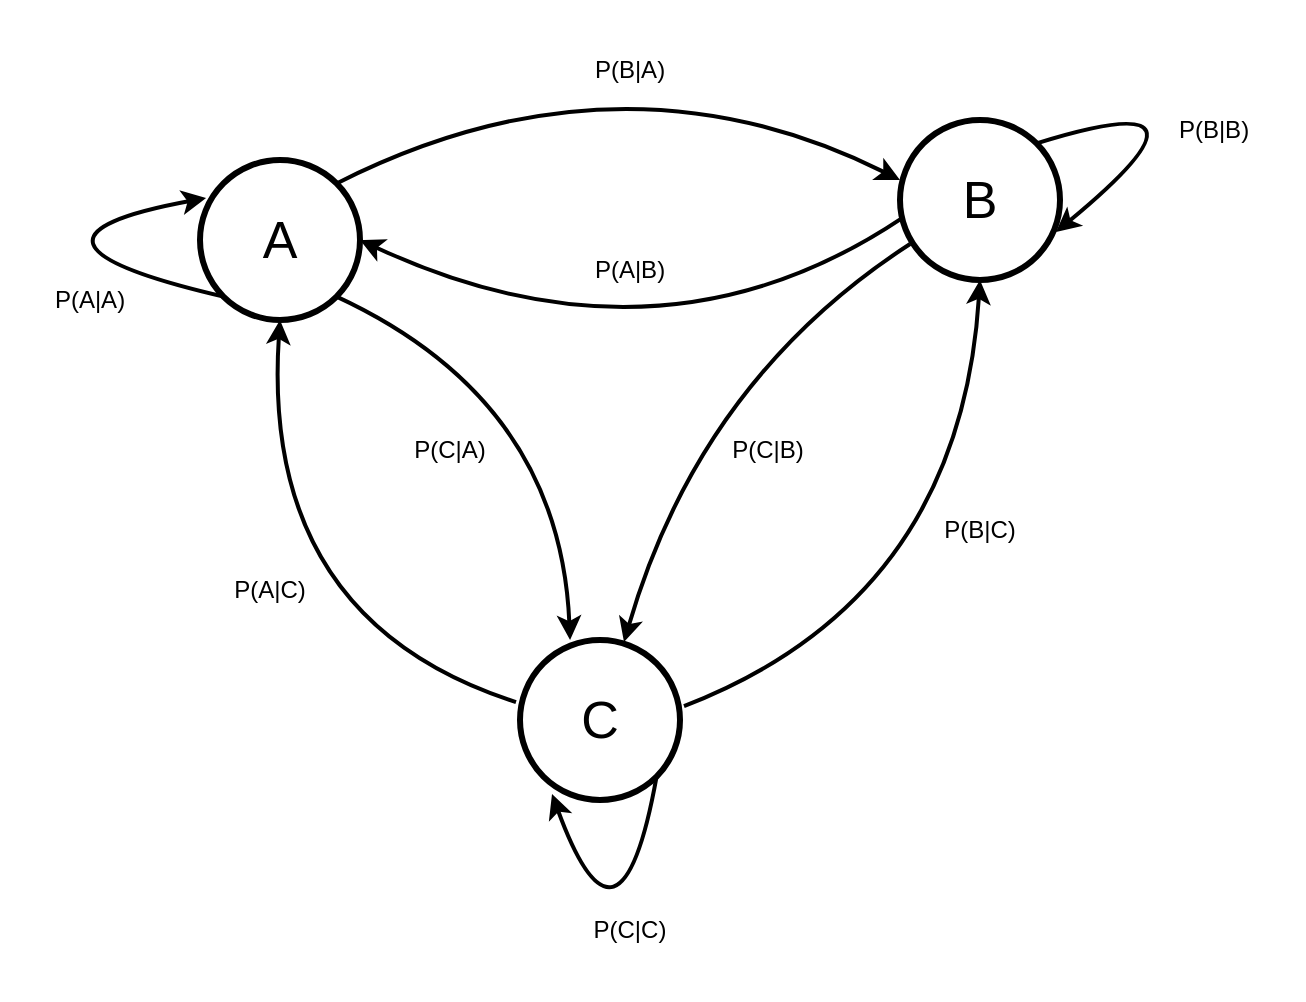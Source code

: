 <mxfile version="21.3.7" type="device">
  <diagram name="Página-1" id="fSEI32pJEVXr4jEgXODm">
    <mxGraphModel dx="794" dy="574" grid="1" gridSize="10" guides="1" tooltips="1" connect="1" arrows="1" fold="1" page="1" pageScale="1" pageWidth="827" pageHeight="1169" math="0" shadow="0">
      <root>
        <mxCell id="0" />
        <mxCell id="1" parent="0" />
        <mxCell id="dFjh2hgBl-73jUdQEotD-1" value="" style="ellipse;whiteSpace=wrap;html=1;aspect=fixed;strokeWidth=3;" parent="1" vertex="1">
          <mxGeometry x="130" y="110" width="80" height="80" as="geometry" />
        </mxCell>
        <mxCell id="dFjh2hgBl-73jUdQEotD-3" value="" style="ellipse;whiteSpace=wrap;html=1;aspect=fixed;strokeWidth=3;" parent="1" vertex="1">
          <mxGeometry x="290" y="350" width="80" height="80" as="geometry" />
        </mxCell>
        <mxCell id="dFjh2hgBl-73jUdQEotD-4" value="" style="ellipse;whiteSpace=wrap;html=1;aspect=fixed;strokeWidth=3;" parent="1" vertex="1">
          <mxGeometry x="480" y="90" width="80" height="80" as="geometry" />
        </mxCell>
        <mxCell id="dFjh2hgBl-73jUdQEotD-9" value="" style="curved=1;endArrow=classic;html=1;rounded=0;entryX=0.5;entryY=1;entryDx=0;entryDy=0;exitX=1.025;exitY=0.413;exitDx=0;exitDy=0;exitPerimeter=0;strokeWidth=2;" parent="1" source="dFjh2hgBl-73jUdQEotD-3" target="dFjh2hgBl-73jUdQEotD-4" edge="1">
          <mxGeometry width="50" height="50" relative="1" as="geometry">
            <mxPoint x="380" y="320" as="sourcePoint" />
            <mxPoint x="430" y="270" as="targetPoint" />
            <Array as="points">
              <mxPoint x="510" y="330" />
            </Array>
          </mxGeometry>
        </mxCell>
        <mxCell id="dFjh2hgBl-73jUdQEotD-10" value="" style="curved=1;endArrow=classic;html=1;rounded=0;exitX=0.063;exitY=0.775;exitDx=0;exitDy=0;exitPerimeter=0;entryX=0.65;entryY=0.013;entryDx=0;entryDy=0;entryPerimeter=0;strokeWidth=2;" parent="1" source="dFjh2hgBl-73jUdQEotD-4" target="dFjh2hgBl-73jUdQEotD-3" edge="1">
          <mxGeometry width="50" height="50" relative="1" as="geometry">
            <mxPoint x="380" y="320" as="sourcePoint" />
            <mxPoint x="430" y="270" as="targetPoint" />
            <Array as="points">
              <mxPoint x="380" y="220" />
            </Array>
          </mxGeometry>
        </mxCell>
        <mxCell id="dFjh2hgBl-73jUdQEotD-11" value="" style="curved=1;endArrow=classic;html=1;rounded=0;entryX=0;entryY=0.375;entryDx=0;entryDy=0;entryPerimeter=0;exitX=1;exitY=0;exitDx=0;exitDy=0;strokeWidth=2;" parent="1" source="dFjh2hgBl-73jUdQEotD-1" target="dFjh2hgBl-73jUdQEotD-4" edge="1">
          <mxGeometry width="50" height="50" relative="1" as="geometry">
            <mxPoint x="380" y="320" as="sourcePoint" />
            <mxPoint x="430" y="270" as="targetPoint" />
            <Array as="points">
              <mxPoint x="340" y="50" />
            </Array>
          </mxGeometry>
        </mxCell>
        <mxCell id="dFjh2hgBl-73jUdQEotD-12" value="" style="curved=1;endArrow=classic;html=1;rounded=0;entryX=1;entryY=0.5;entryDx=0;entryDy=0;exitX=0.013;exitY=0.613;exitDx=0;exitDy=0;exitPerimeter=0;strokeWidth=2;" parent="1" source="dFjh2hgBl-73jUdQEotD-4" target="dFjh2hgBl-73jUdQEotD-1" edge="1">
          <mxGeometry width="50" height="50" relative="1" as="geometry">
            <mxPoint x="380" y="320" as="sourcePoint" />
            <mxPoint x="430" y="270" as="targetPoint" />
            <Array as="points">
              <mxPoint x="360" y="220" />
            </Array>
          </mxGeometry>
        </mxCell>
        <mxCell id="dFjh2hgBl-73jUdQEotD-13" value="" style="curved=1;endArrow=classic;html=1;rounded=0;exitX=1;exitY=1;exitDx=0;exitDy=0;entryX=0.313;entryY=0;entryDx=0;entryDy=0;entryPerimeter=0;strokeWidth=2;" parent="1" source="dFjh2hgBl-73jUdQEotD-1" target="dFjh2hgBl-73jUdQEotD-3" edge="1">
          <mxGeometry width="50" height="50" relative="1" as="geometry">
            <mxPoint x="380" y="320" as="sourcePoint" />
            <mxPoint x="430" y="270" as="targetPoint" />
            <Array as="points">
              <mxPoint x="310" y="230" />
            </Array>
          </mxGeometry>
        </mxCell>
        <mxCell id="dFjh2hgBl-73jUdQEotD-14" value="" style="curved=1;endArrow=classic;html=1;rounded=0;entryX=0.5;entryY=1;entryDx=0;entryDy=0;exitX=-0.025;exitY=0.388;exitDx=0;exitDy=0;exitPerimeter=0;strokeWidth=2;" parent="1" source="dFjh2hgBl-73jUdQEotD-3" target="dFjh2hgBl-73jUdQEotD-1" edge="1">
          <mxGeometry width="50" height="50" relative="1" as="geometry">
            <mxPoint x="380" y="320" as="sourcePoint" />
            <mxPoint x="430" y="270" as="targetPoint" />
            <Array as="points">
              <mxPoint x="160" y="340" />
            </Array>
          </mxGeometry>
        </mxCell>
        <mxCell id="dFjh2hgBl-73jUdQEotD-16" value="A" style="text;html=1;strokeColor=none;fillColor=none;align=center;verticalAlign=middle;whiteSpace=wrap;rounded=0;fontSize=26;" parent="1" vertex="1">
          <mxGeometry x="140" y="135" width="60" height="30" as="geometry" />
        </mxCell>
        <mxCell id="dFjh2hgBl-73jUdQEotD-17" value="B" style="text;html=1;strokeColor=none;fillColor=none;align=center;verticalAlign=middle;whiteSpace=wrap;rounded=0;fontSize=26;" parent="1" vertex="1">
          <mxGeometry x="490" y="115" width="60" height="30" as="geometry" />
        </mxCell>
        <mxCell id="dFjh2hgBl-73jUdQEotD-18" value="C" style="text;html=1;strokeColor=none;fillColor=none;align=center;verticalAlign=middle;whiteSpace=wrap;rounded=0;fontSize=26;" parent="1" vertex="1">
          <mxGeometry x="300" y="375" width="60" height="30" as="geometry" />
        </mxCell>
        <mxCell id="dFjh2hgBl-73jUdQEotD-22" value="P(B|A)" style="text;html=1;strokeColor=none;fillColor=none;align=center;verticalAlign=middle;whiteSpace=wrap;rounded=0;" parent="1" vertex="1">
          <mxGeometry x="300" y="30" width="90" height="70" as="geometry" />
        </mxCell>
        <mxCell id="dFjh2hgBl-73jUdQEotD-26" value="P(A|B)" style="text;html=1;strokeColor=none;fillColor=none;align=center;verticalAlign=middle;whiteSpace=wrap;rounded=0;" parent="1" vertex="1">
          <mxGeometry x="300" y="130" width="90" height="70" as="geometry" />
        </mxCell>
        <mxCell id="dFjh2hgBl-73jUdQEotD-27" value="P(B|C)" style="text;html=1;strokeColor=none;fillColor=none;align=center;verticalAlign=middle;whiteSpace=wrap;rounded=0;" parent="1" vertex="1">
          <mxGeometry x="475" y="260" width="90" height="70" as="geometry" />
        </mxCell>
        <mxCell id="dFjh2hgBl-73jUdQEotD-28" value="P(C|B)" style="text;html=1;strokeColor=none;fillColor=none;align=center;verticalAlign=middle;whiteSpace=wrap;rounded=0;" parent="1" vertex="1">
          <mxGeometry x="369" y="220" width="90" height="70" as="geometry" />
        </mxCell>
        <mxCell id="dFjh2hgBl-73jUdQEotD-29" value="P(A|C)" style="text;html=1;strokeColor=none;fillColor=none;align=center;verticalAlign=middle;whiteSpace=wrap;rounded=0;" parent="1" vertex="1">
          <mxGeometry x="120" y="290" width="90" height="70" as="geometry" />
        </mxCell>
        <mxCell id="dFjh2hgBl-73jUdQEotD-31" value="P(C|A)" style="text;html=1;strokeColor=none;fillColor=none;align=center;verticalAlign=middle;whiteSpace=wrap;rounded=0;" parent="1" vertex="1">
          <mxGeometry x="210" y="220" width="90" height="70" as="geometry" />
        </mxCell>
        <mxCell id="f6AgLBaqjSCD0AWz8QDj-1" value="" style="curved=1;endArrow=classic;html=1;rounded=0;entryX=0.2;entryY=0.963;entryDx=0;entryDy=0;entryPerimeter=0;exitX=1;exitY=1;exitDx=0;exitDy=0;strokeWidth=2;" edge="1" parent="1" source="dFjh2hgBl-73jUdQEotD-3" target="dFjh2hgBl-73jUdQEotD-3">
          <mxGeometry width="50" height="50" relative="1" as="geometry">
            <mxPoint x="380" y="320" as="sourcePoint" />
            <mxPoint x="430" y="270" as="targetPoint" />
            <Array as="points">
              <mxPoint x="340" y="520" />
            </Array>
          </mxGeometry>
        </mxCell>
        <mxCell id="f6AgLBaqjSCD0AWz8QDj-2" value="" style="curved=1;endArrow=classic;html=1;rounded=0;entryX=0.975;entryY=0.7;entryDx=0;entryDy=0;exitX=1;exitY=0;exitDx=0;exitDy=0;strokeWidth=2;entryPerimeter=0;" edge="1" parent="1" source="dFjh2hgBl-73jUdQEotD-4" target="dFjh2hgBl-73jUdQEotD-4">
          <mxGeometry width="50" height="50" relative="1" as="geometry">
            <mxPoint x="642" y="79" as="sourcePoint" />
            <mxPoint x="590" y="88" as="targetPoint" />
            <Array as="points">
              <mxPoint x="650" y="70" />
            </Array>
          </mxGeometry>
        </mxCell>
        <mxCell id="f6AgLBaqjSCD0AWz8QDj-3" value="" style="curved=1;endArrow=classic;html=1;rounded=0;entryX=0.038;entryY=0.238;entryDx=0;entryDy=0;entryPerimeter=0;exitX=0;exitY=1;exitDx=0;exitDy=0;strokeWidth=2;" edge="1" parent="1" source="dFjh2hgBl-73jUdQEotD-1" target="dFjh2hgBl-73jUdQEotD-1">
          <mxGeometry width="50" height="50" relative="1" as="geometry">
            <mxPoint x="92" y="118" as="sourcePoint" />
            <mxPoint x="40" y="127" as="targetPoint" />
            <Array as="points">
              <mxPoint x="20" y="150" />
            </Array>
          </mxGeometry>
        </mxCell>
        <mxCell id="f6AgLBaqjSCD0AWz8QDj-4" value="P(A|A)" style="text;html=1;strokeColor=none;fillColor=none;align=center;verticalAlign=middle;whiteSpace=wrap;rounded=0;" vertex="1" parent="1">
          <mxGeometry x="30" y="145" width="90" height="70" as="geometry" />
        </mxCell>
        <mxCell id="f6AgLBaqjSCD0AWz8QDj-5" value="P(C|C)" style="text;html=1;strokeColor=none;fillColor=none;align=center;verticalAlign=middle;whiteSpace=wrap;rounded=0;" vertex="1" parent="1">
          <mxGeometry x="300" y="460" width="90" height="70" as="geometry" />
        </mxCell>
        <mxCell id="f6AgLBaqjSCD0AWz8QDj-6" value="P(B|B)" style="text;html=1;strokeColor=none;fillColor=none;align=center;verticalAlign=middle;whiteSpace=wrap;rounded=0;" vertex="1" parent="1">
          <mxGeometry x="592" y="60" width="90" height="70" as="geometry" />
        </mxCell>
      </root>
    </mxGraphModel>
  </diagram>
</mxfile>
